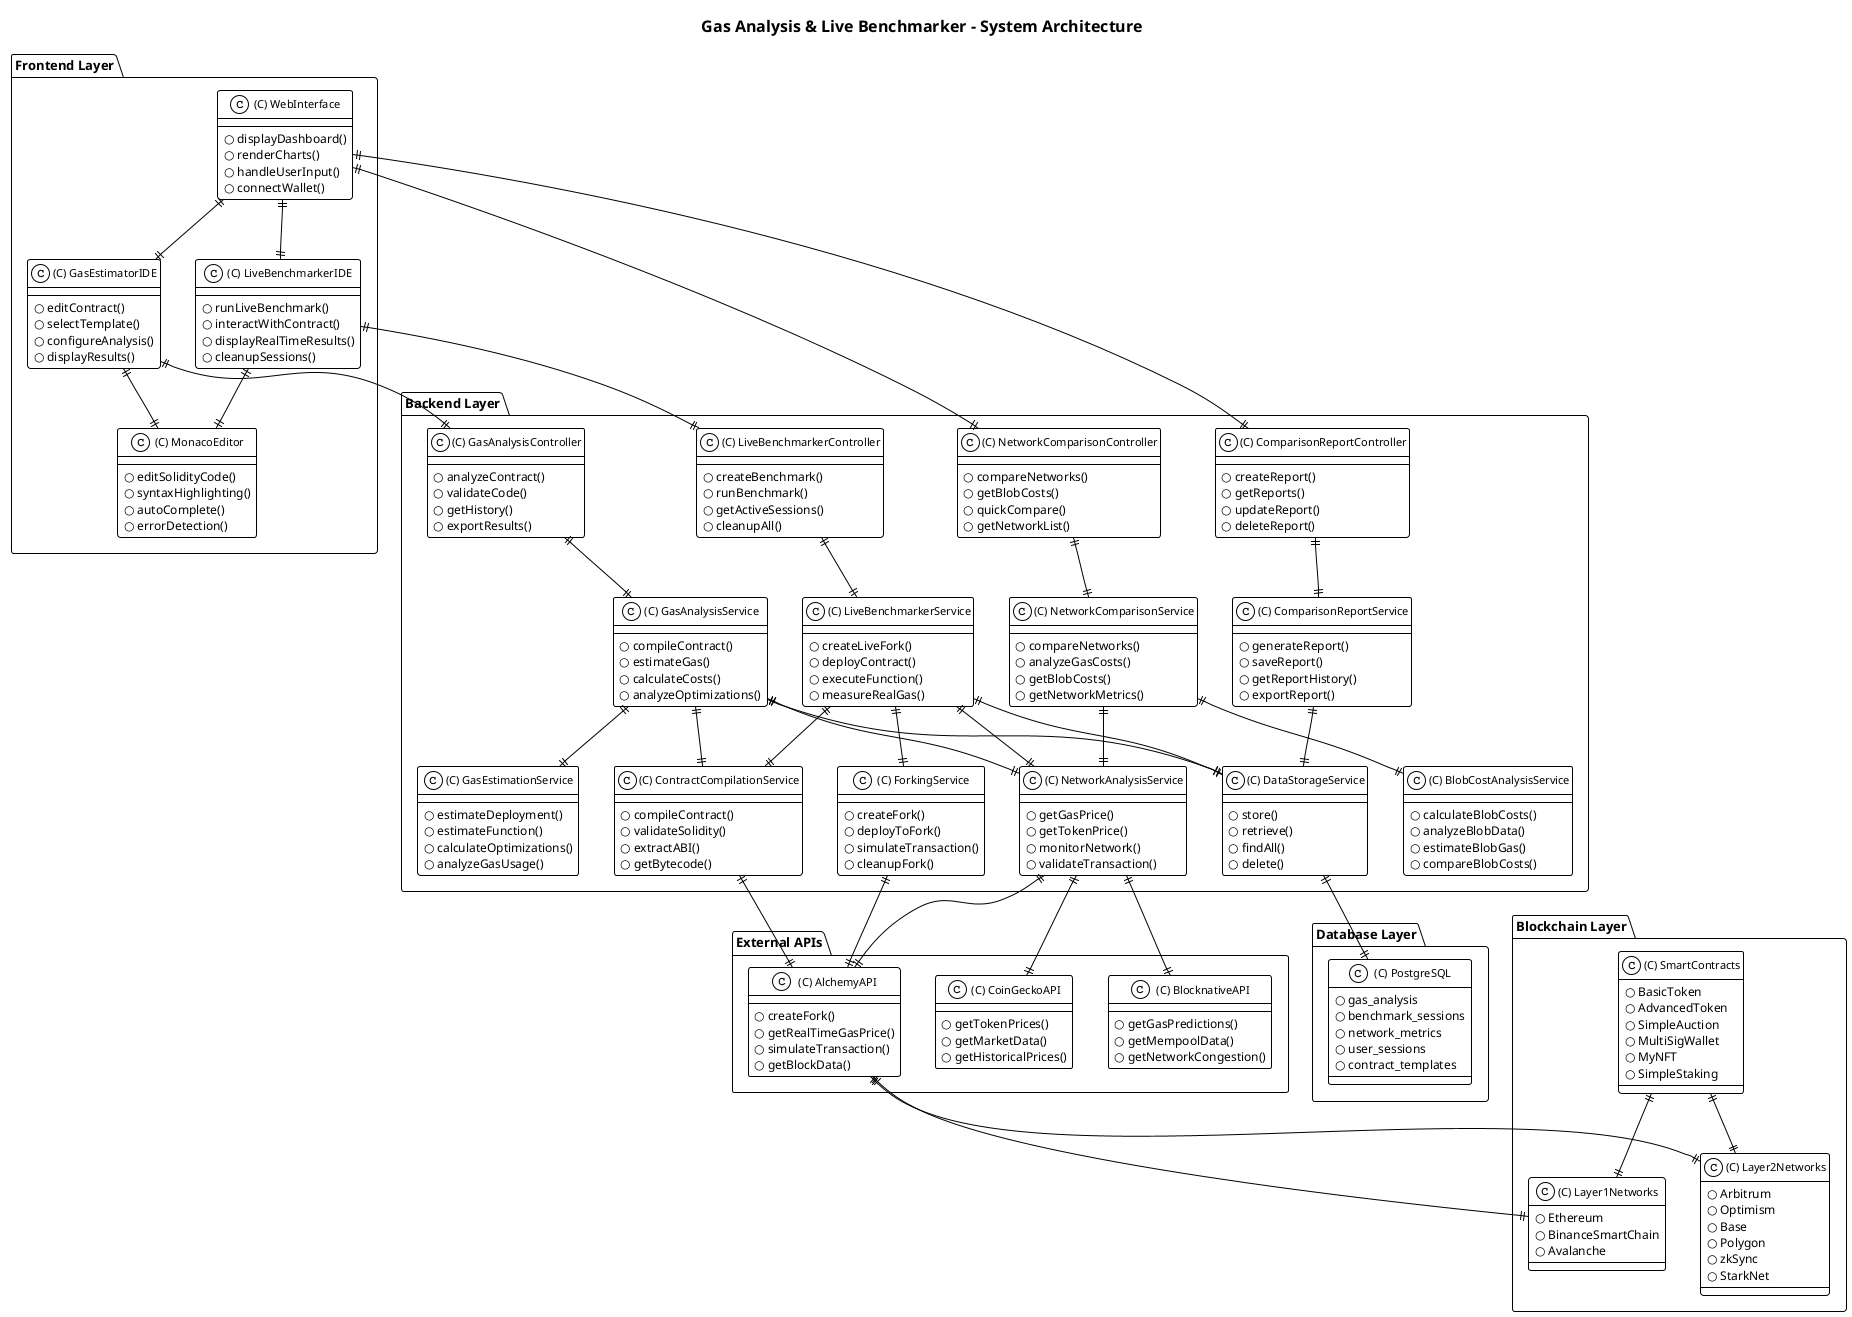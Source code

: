 @startuml
!theme plain
title Gas Analysis & Live Benchmarker - System Architecture

' Skin parameters for a clean look
skinparam defaultFontSize 12
skinparam classFontSize 11
skinparam packageFontSize 13
skinparam titleFontSize 16

package "Frontend Layer" {
  class "(C) WebInterface" {
    ○ displayDashboard()
    ○ renderCharts()
    ○ handleUserInput()
    ○ connectWallet()
  }
  
  class "(C) GasEstimatorIDE" {
    ○ editContract()
    ○ selectTemplate()
    ○ configureAnalysis()
    ○ displayResults()
  }
  
  class "(C) LiveBenchmarkerIDE" {
    ○ runLiveBenchmark()
    ○ interactWithContract()
    ○ displayRealTimeResults()
    ○ cleanupSessions()
  }
  
  class "(C) MonacoEditor" {
    ○ editSolidityCode()
    ○ syntaxHighlighting()
    ○ autoComplete()
    ○ errorDetection()
  }
}

package "Backend Layer" {
  class "(C) GasAnalysisController" {
    ○ analyzeContract()
    ○ validateCode()
    ○ getHistory()
    ○ exportResults()
  }
  
  class "(C) LiveBenchmarkerController" {
    ○ createBenchmark()
    ○ runBenchmark()
    ○ getActiveSessions()
    ○ cleanupAll()
  }
  
  class "(C) NetworkComparisonController" {
    ○ compareNetworks()
    ○ getBlobCosts()
    ○ quickCompare()
    ○ getNetworkList()
  }
  
  class "(C) ComparisonReportController" {
    ○ createReport()
    ○ getReports()
    ○ updateReport()
    ○ deleteReport()
  }
  
  class "(C) GasAnalysisService" {
    ○ compileContract()
    ○ estimateGas()
    ○ calculateCosts()
    ○ analyzeOptimizations()
  }
  
  class "(C) LiveBenchmarkerService" {
    ○ createLiveFork()
    ○ deployContract()
    ○ executeFunction()
    ○ measureRealGas()
  }
  
  class "(C) NetworkComparisonService" {
    ○ compareNetworks()
    ○ analyzeGasCosts()
    ○ getBlobCosts()
    ○ getNetworkMetrics()
  }
  
  class "(C) ContractCompilationService" {
    ○ compileContract()
    ○ validateSolidity()
    ○ extractABI()
    ○ getBytecode()
  }
  
  class "(C) ForkingService" {
    ○ createFork()
    ○ deployToFork()
    ○ simulateTransaction()
    ○ cleanupFork()
  }
  
  class "(C) GasEstimationService" {
    ○ estimateDeployment()
    ○ estimateFunction()
    ○ calculateOptimizations()
    ○ analyzeGasUsage()
  }
  
  class "(C) NetworkAnalysisService" {
    ○ getGasPrice()
    ○ getTokenPrice()
    ○ monitorNetwork()
    ○ validateTransaction()
  }
  
  class "(C) BlobCostAnalysisService" {
    ○ calculateBlobCosts()
    ○ analyzeBlobData()
    ○ estimateBlobGas()
    ○ compareBlobCosts()
  }
  
  class "(C) ComparisonReportService" {
    ○ generateReport()
    ○ saveReport()
    ○ getReportHistory()
    ○ exportReport()
  }
  
  class "(C) DataStorageService" {
    ○ store()
    ○ retrieve()
    ○ findAll()
    ○ delete()
  }
}

package "Database Layer" {
  class "(C) PostgreSQL" {
    ○ gas_analysis
    ○ benchmark_sessions
    ○ network_metrics
    ○ user_sessions
    ○ contract_templates
  }
}

package "External APIs" {
  class "(C) AlchemyAPI" {
    ○ createFork()
    ○ getRealTimeGasPrice()
    ○ simulateTransaction()
    ○ getBlockData()
  }
  
  class "(C) CoinGeckoAPI" {
    ○ getTokenPrices()
    ○ getMarketData()
    ○ getHistoricalPrices()
  }
  
  class "(C) BlocknativeAPI" {
    ○ getGasPredictions()
    ○ getMempoolData()
    ○ getNetworkCongestion()
  }
}

package "Blockchain Layer" {
  class "(C) SmartContracts" {
    ○ BasicToken
    ○ AdvancedToken
    ○ SimpleAuction
    ○ MultiSigWallet
    ○ MyNFT
    ○ SimpleStaking
  }
  
  class "(C) Layer1Networks" {
    ○ Ethereum
    ○ BinanceSmartChain
    ○ Avalanche
  }
  
  class "(C) Layer2Networks" {
    ○ Arbitrum
    ○ Optimism
    ○ Base
    ○ Polygon
    ○ zkSync
    ○ StarkNet
  }
}

"(C) WebInterface" ||--|| "(C) GasEstimatorIDE"
"(C) WebInterface" ||--|| "(C) LiveBenchmarkerIDE"
"(C) GasEstimatorIDE" ||--|| "(C) MonacoEditor"
"(C) LiveBenchmarkerIDE" ||--|| "(C) MonacoEditor"

"(C) GasEstimatorIDE" ||--|| "(C) GasAnalysisController"
"(C) LiveBenchmarkerIDE" ||--|| "(C) LiveBenchmarkerController"
"(C) WebInterface" ||--|| "(C) NetworkComparisonController"
"(C) WebInterface" ||--|| "(C) ComparisonReportController"

"(C) GasAnalysisController" ||--|| "(C) GasAnalysisService"
"(C) LiveBenchmarkerController" ||--|| "(C) LiveBenchmarkerService"
"(C) NetworkComparisonController" ||--|| "(C) NetworkComparisonService"
"(C) ComparisonReportController" ||--|| "(C) ComparisonReportService"

"(C) GasAnalysisService" ||--|| "(C) ContractCompilationService"
"(C) GasAnalysisService" ||--|| "(C) GasEstimationService"
"(C) GasAnalysisService" ||--|| "(C) NetworkAnalysisService"
"(C) LiveBenchmarkerService" ||--|| "(C) ForkingService"
"(C) LiveBenchmarkerService" ||--|| "(C) ContractCompilationService"
"(C) LiveBenchmarkerService" ||--|| "(C) NetworkAnalysisService"
"(C) NetworkComparisonService" ||--|| "(C) BlobCostAnalysisService"
"(C) NetworkComparisonService" ||--|| "(C) NetworkAnalysisService"

"(C) GasAnalysisService" ||--|| "(C) DataStorageService"
"(C) LiveBenchmarkerService" ||--|| "(C) DataStorageService"
"(C) ComparisonReportService" ||--|| "(C) DataStorageService"
"(C) DataStorageService" ||--|| "(C) PostgreSQL"

"(C) NetworkAnalysisService" ||--|| "(C) AlchemyAPI"
"(C) NetworkAnalysisService" ||--|| "(C) CoinGeckoAPI"
"(C) NetworkAnalysisService" ||--|| "(C) BlocknativeAPI"
"(C) ForkingService" ||--|| "(C) AlchemyAPI"
"(C) ContractCompilationService" ||--|| "(C) AlchemyAPI"

"(C) AlchemyAPI" ||--|| "(C) Layer1Networks"
"(C) AlchemyAPI" ||--|| "(C) Layer2Networks"
"(C) SmartContracts" ||--|| "(C) Layer1Networks"
"(C) SmartContracts" ||--|| "(C) Layer2Networks"
@enduml